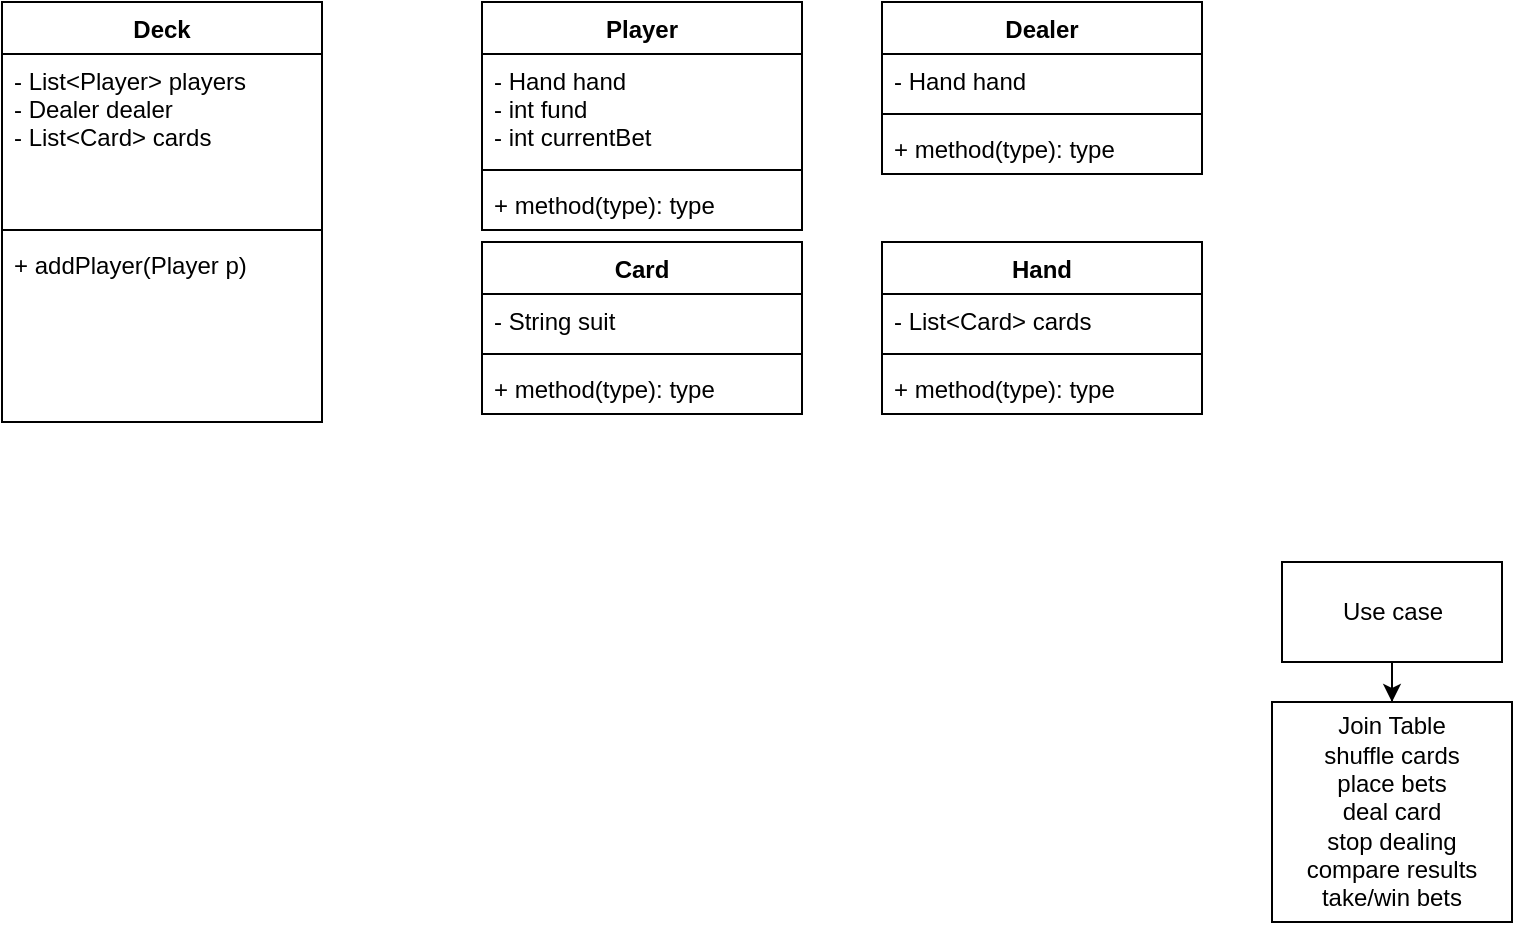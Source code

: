 <mxfile version="14.1.8" type="github">
  <diagram id="SDGkKcqbBfwVcGVHuYnC" name="Page-1">
    <mxGraphModel dx="1662" dy="794" grid="1" gridSize="10" guides="1" tooltips="1" connect="1" arrows="1" fold="1" page="1" pageScale="1" pageWidth="850" pageHeight="1100" math="0" shadow="0">
      <root>
        <mxCell id="0" />
        <mxCell id="1" parent="0" />
        <mxCell id="bei-1_Uh6omCs8kWXJwY-1" value="Deck&#xa;" style="swimlane;fontStyle=1;align=center;verticalAlign=top;childLayout=stackLayout;horizontal=1;startSize=26;horizontalStack=0;resizeParent=1;resizeParentMax=0;resizeLast=0;collapsible=1;marginBottom=0;" vertex="1" parent="1">
          <mxGeometry x="40" y="280" width="160" height="210" as="geometry" />
        </mxCell>
        <mxCell id="bei-1_Uh6omCs8kWXJwY-2" value="- List&lt;Player&gt; players&#xa;- Dealer dealer&#xa;- List&lt;Card&gt; cards" style="text;strokeColor=none;fillColor=none;align=left;verticalAlign=top;spacingLeft=4;spacingRight=4;overflow=hidden;rotatable=0;points=[[0,0.5],[1,0.5]];portConstraint=eastwest;" vertex="1" parent="bei-1_Uh6omCs8kWXJwY-1">
          <mxGeometry y="26" width="160" height="84" as="geometry" />
        </mxCell>
        <mxCell id="bei-1_Uh6omCs8kWXJwY-3" value="" style="line;strokeWidth=1;fillColor=none;align=left;verticalAlign=middle;spacingTop=-1;spacingLeft=3;spacingRight=3;rotatable=0;labelPosition=right;points=[];portConstraint=eastwest;" vertex="1" parent="bei-1_Uh6omCs8kWXJwY-1">
          <mxGeometry y="110" width="160" height="8" as="geometry" />
        </mxCell>
        <mxCell id="bei-1_Uh6omCs8kWXJwY-4" value="+ addPlayer(Player p)&#xa;" style="text;strokeColor=none;fillColor=none;align=left;verticalAlign=top;spacingLeft=4;spacingRight=4;overflow=hidden;rotatable=0;points=[[0,0.5],[1,0.5]];portConstraint=eastwest;" vertex="1" parent="bei-1_Uh6omCs8kWXJwY-1">
          <mxGeometry y="118" width="160" height="92" as="geometry" />
        </mxCell>
        <mxCell id="bei-1_Uh6omCs8kWXJwY-5" value="Player" style="swimlane;fontStyle=1;align=center;verticalAlign=top;childLayout=stackLayout;horizontal=1;startSize=26;horizontalStack=0;resizeParent=1;resizeParentMax=0;resizeLast=0;collapsible=1;marginBottom=0;" vertex="1" parent="1">
          <mxGeometry x="280" y="280" width="160" height="114" as="geometry" />
        </mxCell>
        <mxCell id="bei-1_Uh6omCs8kWXJwY-6" value="- Hand hand&#xa;- int fund&#xa;- int currentBet" style="text;strokeColor=none;fillColor=none;align=left;verticalAlign=top;spacingLeft=4;spacingRight=4;overflow=hidden;rotatable=0;points=[[0,0.5],[1,0.5]];portConstraint=eastwest;" vertex="1" parent="bei-1_Uh6omCs8kWXJwY-5">
          <mxGeometry y="26" width="160" height="54" as="geometry" />
        </mxCell>
        <mxCell id="bei-1_Uh6omCs8kWXJwY-7" value="" style="line;strokeWidth=1;fillColor=none;align=left;verticalAlign=middle;spacingTop=-1;spacingLeft=3;spacingRight=3;rotatable=0;labelPosition=right;points=[];portConstraint=eastwest;" vertex="1" parent="bei-1_Uh6omCs8kWXJwY-5">
          <mxGeometry y="80" width="160" height="8" as="geometry" />
        </mxCell>
        <mxCell id="bei-1_Uh6omCs8kWXJwY-8" value="+ method(type): type" style="text;strokeColor=none;fillColor=none;align=left;verticalAlign=top;spacingLeft=4;spacingRight=4;overflow=hidden;rotatable=0;points=[[0,0.5],[1,0.5]];portConstraint=eastwest;" vertex="1" parent="bei-1_Uh6omCs8kWXJwY-5">
          <mxGeometry y="88" width="160" height="26" as="geometry" />
        </mxCell>
        <mxCell id="bei-1_Uh6omCs8kWXJwY-9" value="Dealer" style="swimlane;fontStyle=1;align=center;verticalAlign=top;childLayout=stackLayout;horizontal=1;startSize=26;horizontalStack=0;resizeParent=1;resizeParentMax=0;resizeLast=0;collapsible=1;marginBottom=0;" vertex="1" parent="1">
          <mxGeometry x="480" y="280" width="160" height="86" as="geometry" />
        </mxCell>
        <mxCell id="bei-1_Uh6omCs8kWXJwY-10" value="- Hand hand" style="text;strokeColor=none;fillColor=none;align=left;verticalAlign=top;spacingLeft=4;spacingRight=4;overflow=hidden;rotatable=0;points=[[0,0.5],[1,0.5]];portConstraint=eastwest;" vertex="1" parent="bei-1_Uh6omCs8kWXJwY-9">
          <mxGeometry y="26" width="160" height="26" as="geometry" />
        </mxCell>
        <mxCell id="bei-1_Uh6omCs8kWXJwY-11" value="" style="line;strokeWidth=1;fillColor=none;align=left;verticalAlign=middle;spacingTop=-1;spacingLeft=3;spacingRight=3;rotatable=0;labelPosition=right;points=[];portConstraint=eastwest;" vertex="1" parent="bei-1_Uh6omCs8kWXJwY-9">
          <mxGeometry y="52" width="160" height="8" as="geometry" />
        </mxCell>
        <mxCell id="bei-1_Uh6omCs8kWXJwY-12" value="+ method(type): type" style="text;strokeColor=none;fillColor=none;align=left;verticalAlign=top;spacingLeft=4;spacingRight=4;overflow=hidden;rotatable=0;points=[[0,0.5],[1,0.5]];portConstraint=eastwest;" vertex="1" parent="bei-1_Uh6omCs8kWXJwY-9">
          <mxGeometry y="60" width="160" height="26" as="geometry" />
        </mxCell>
        <mxCell id="bei-1_Uh6omCs8kWXJwY-13" value="Card" style="swimlane;fontStyle=1;align=center;verticalAlign=top;childLayout=stackLayout;horizontal=1;startSize=26;horizontalStack=0;resizeParent=1;resizeParentMax=0;resizeLast=0;collapsible=1;marginBottom=0;" vertex="1" parent="1">
          <mxGeometry x="280" y="400" width="160" height="86" as="geometry" />
        </mxCell>
        <mxCell id="bei-1_Uh6omCs8kWXJwY-14" value="- String suit" style="text;strokeColor=none;fillColor=none;align=left;verticalAlign=top;spacingLeft=4;spacingRight=4;overflow=hidden;rotatable=0;points=[[0,0.5],[1,0.5]];portConstraint=eastwest;" vertex="1" parent="bei-1_Uh6omCs8kWXJwY-13">
          <mxGeometry y="26" width="160" height="26" as="geometry" />
        </mxCell>
        <mxCell id="bei-1_Uh6omCs8kWXJwY-15" value="" style="line;strokeWidth=1;fillColor=none;align=left;verticalAlign=middle;spacingTop=-1;spacingLeft=3;spacingRight=3;rotatable=0;labelPosition=right;points=[];portConstraint=eastwest;" vertex="1" parent="bei-1_Uh6omCs8kWXJwY-13">
          <mxGeometry y="52" width="160" height="8" as="geometry" />
        </mxCell>
        <mxCell id="bei-1_Uh6omCs8kWXJwY-16" value="+ method(type): type" style="text;strokeColor=none;fillColor=none;align=left;verticalAlign=top;spacingLeft=4;spacingRight=4;overflow=hidden;rotatable=0;points=[[0,0.5],[1,0.5]];portConstraint=eastwest;" vertex="1" parent="bei-1_Uh6omCs8kWXJwY-13">
          <mxGeometry y="60" width="160" height="26" as="geometry" />
        </mxCell>
        <mxCell id="bei-1_Uh6omCs8kWXJwY-17" value="Hand" style="swimlane;fontStyle=1;align=center;verticalAlign=top;childLayout=stackLayout;horizontal=1;startSize=26;horizontalStack=0;resizeParent=1;resizeParentMax=0;resizeLast=0;collapsible=1;marginBottom=0;" vertex="1" parent="1">
          <mxGeometry x="480" y="400" width="160" height="86" as="geometry" />
        </mxCell>
        <mxCell id="bei-1_Uh6omCs8kWXJwY-18" value="- List&lt;Card&gt; cards" style="text;strokeColor=none;fillColor=none;align=left;verticalAlign=top;spacingLeft=4;spacingRight=4;overflow=hidden;rotatable=0;points=[[0,0.5],[1,0.5]];portConstraint=eastwest;" vertex="1" parent="bei-1_Uh6omCs8kWXJwY-17">
          <mxGeometry y="26" width="160" height="26" as="geometry" />
        </mxCell>
        <mxCell id="bei-1_Uh6omCs8kWXJwY-19" value="" style="line;strokeWidth=1;fillColor=none;align=left;verticalAlign=middle;spacingTop=-1;spacingLeft=3;spacingRight=3;rotatable=0;labelPosition=right;points=[];portConstraint=eastwest;" vertex="1" parent="bei-1_Uh6omCs8kWXJwY-17">
          <mxGeometry y="52" width="160" height="8" as="geometry" />
        </mxCell>
        <mxCell id="bei-1_Uh6omCs8kWXJwY-20" value="+ method(type): type" style="text;strokeColor=none;fillColor=none;align=left;verticalAlign=top;spacingLeft=4;spacingRight=4;overflow=hidden;rotatable=0;points=[[0,0.5],[1,0.5]];portConstraint=eastwest;" vertex="1" parent="bei-1_Uh6omCs8kWXJwY-17">
          <mxGeometry y="60" width="160" height="26" as="geometry" />
        </mxCell>
        <mxCell id="bei-1_Uh6omCs8kWXJwY-35" value="" style="edgeStyle=orthogonalEdgeStyle;rounded=0;orthogonalLoop=1;jettySize=auto;html=1;" edge="1" parent="1" source="bei-1_Uh6omCs8kWXJwY-31" target="bei-1_Uh6omCs8kWXJwY-34">
          <mxGeometry relative="1" as="geometry" />
        </mxCell>
        <mxCell id="bei-1_Uh6omCs8kWXJwY-31" value="Use case" style="html=1;" vertex="1" parent="1">
          <mxGeometry x="680" y="560" width="110" height="50" as="geometry" />
        </mxCell>
        <mxCell id="bei-1_Uh6omCs8kWXJwY-34" value="Join Table&lt;br&gt;shuffle cards&lt;br&gt;place bets&lt;br&gt;deal card&lt;br&gt;stop dealing&lt;br&gt;compare results&lt;br&gt;take/win bets" style="whiteSpace=wrap;html=1;" vertex="1" parent="1">
          <mxGeometry x="675" y="630" width="120" height="110" as="geometry" />
        </mxCell>
      </root>
    </mxGraphModel>
  </diagram>
</mxfile>
